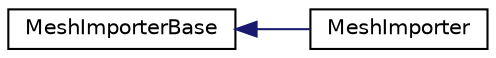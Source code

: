 digraph G
{
  edge [fontname="Helvetica",fontsize="10",labelfontname="Helvetica",labelfontsize="10"];
  node [fontname="Helvetica",fontsize="10",shape=record];
  rankdir=LR;
  Node1 [label="MeshImporterBase",height=0.2,width=0.4,color="black", fillcolor="white", style="filled",URL="$dc/de7/classMeshImporterBase.html"];
  Node1 -> Node2 [dir=back,color="midnightblue",fontsize="10",style="solid",fontname="Helvetica"];
  Node2 [label="MeshImporter",height=0.2,width=0.4,color="black", fillcolor="white", style="filled",URL="$d1/de7/classMeshImporter.html"];
}
